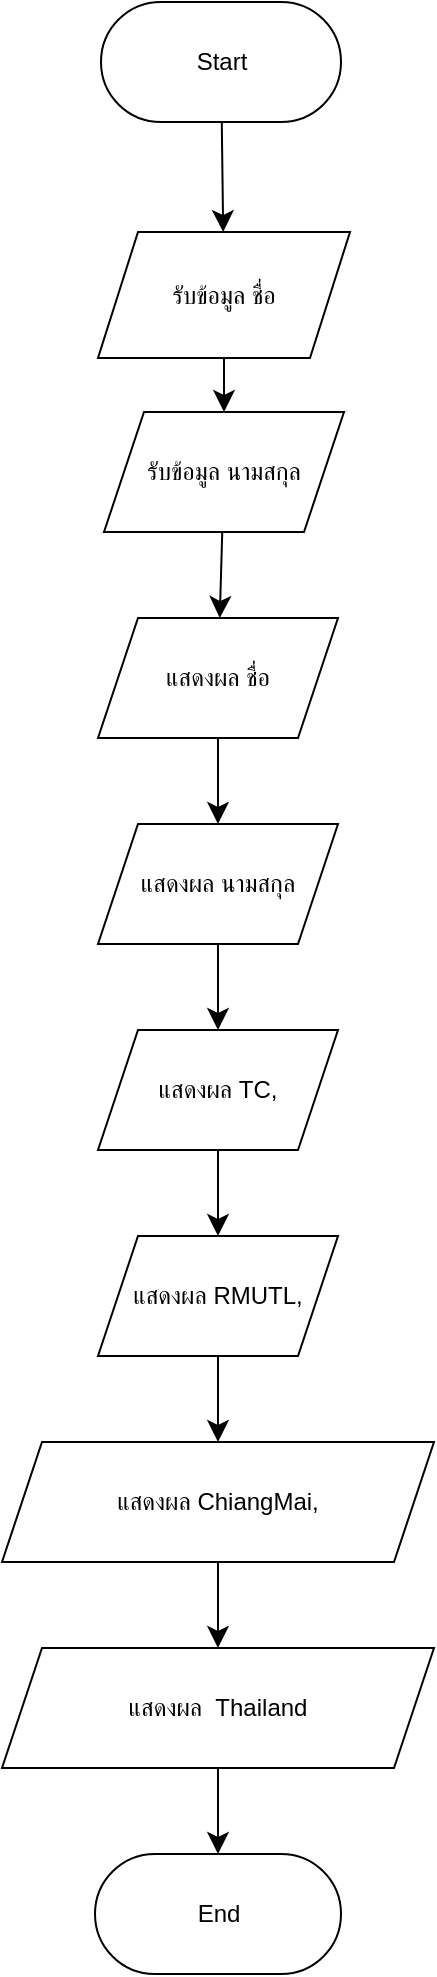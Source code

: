 <mxfile version="24.9.0">
  <diagram id="6SiOVoqLQWHYyK924Z2G" name="Page-2">
    <mxGraphModel dx="1073" dy="1323" grid="0" gridSize="10" guides="1" tooltips="1" connect="1" arrows="1" fold="1" page="0" pageScale="1" pageWidth="827" pageHeight="1169" math="0" shadow="0">
      <root>
        <mxCell id="0" />
        <mxCell id="1" parent="0" />
        <mxCell id="TC7Gc77UsIQIzNwlmf3q-8" value="" style="edgeStyle=none;curved=1;rounded=0;orthogonalLoop=1;jettySize=auto;html=1;fontSize=12;startSize=8;endSize=8;" edge="1" parent="1" source="TC7Gc77UsIQIzNwlmf3q-1" target="TC7Gc77UsIQIzNwlmf3q-7">
          <mxGeometry relative="1" as="geometry" />
        </mxCell>
        <mxCell id="TC7Gc77UsIQIzNwlmf3q-1" value="Start" style="rounded=1;whiteSpace=wrap;html=1;arcSize=50;" vertex="1" parent="1">
          <mxGeometry x="297.5" y="113" width="120" height="60" as="geometry" />
        </mxCell>
        <mxCell id="TC7Gc77UsIQIzNwlmf3q-11" value="" style="edgeStyle=none;curved=1;rounded=0;orthogonalLoop=1;jettySize=auto;html=1;fontSize=12;startSize=8;endSize=8;" edge="1" parent="1" source="TC7Gc77UsIQIzNwlmf3q-7" target="TC7Gc77UsIQIzNwlmf3q-10">
          <mxGeometry relative="1" as="geometry" />
        </mxCell>
        <mxCell id="TC7Gc77UsIQIzNwlmf3q-7" value="รับข้อมูล ชื่อ" style="shape=parallelogram;perimeter=parallelogramPerimeter;whiteSpace=wrap;html=1;fixedSize=1;rounded=1;arcSize=0;" vertex="1" parent="1">
          <mxGeometry x="296" y="228" width="126" height="63" as="geometry" />
        </mxCell>
        <mxCell id="TC7Gc77UsIQIzNwlmf3q-13" value="" style="edgeStyle=none;curved=1;rounded=0;orthogonalLoop=1;jettySize=auto;html=1;fontSize=12;startSize=8;endSize=8;" edge="1" parent="1" source="TC7Gc77UsIQIzNwlmf3q-10" target="TC7Gc77UsIQIzNwlmf3q-12">
          <mxGeometry relative="1" as="geometry" />
        </mxCell>
        <mxCell id="TC7Gc77UsIQIzNwlmf3q-10" value="รับข้อมูล นามสกุล" style="shape=parallelogram;perimeter=parallelogramPerimeter;whiteSpace=wrap;html=1;fixedSize=1;rounded=1;arcSize=0;" vertex="1" parent="1">
          <mxGeometry x="299" y="318" width="120" height="60" as="geometry" />
        </mxCell>
        <mxCell id="TC7Gc77UsIQIzNwlmf3q-15" value="" style="edgeStyle=none;curved=1;rounded=0;orthogonalLoop=1;jettySize=auto;html=1;fontSize=12;startSize=8;endSize=8;" edge="1" parent="1" source="TC7Gc77UsIQIzNwlmf3q-12" target="TC7Gc77UsIQIzNwlmf3q-14">
          <mxGeometry relative="1" as="geometry" />
        </mxCell>
        <mxCell id="TC7Gc77UsIQIzNwlmf3q-12" value="แสดงผล ชื่อ" style="shape=parallelogram;perimeter=parallelogramPerimeter;whiteSpace=wrap;html=1;fixedSize=1;rounded=1;arcSize=0;" vertex="1" parent="1">
          <mxGeometry x="296" y="421" width="120" height="60" as="geometry" />
        </mxCell>
        <mxCell id="TC7Gc77UsIQIzNwlmf3q-17" value="" style="edgeStyle=none;curved=1;rounded=0;orthogonalLoop=1;jettySize=auto;html=1;fontSize=12;startSize=8;endSize=8;" edge="1" parent="1" source="TC7Gc77UsIQIzNwlmf3q-14" target="TC7Gc77UsIQIzNwlmf3q-16">
          <mxGeometry relative="1" as="geometry" />
        </mxCell>
        <mxCell id="TC7Gc77UsIQIzNwlmf3q-14" value="แสดงผล นามสกุล" style="shape=parallelogram;perimeter=parallelogramPerimeter;whiteSpace=wrap;html=1;fixedSize=1;rounded=1;arcSize=0;" vertex="1" parent="1">
          <mxGeometry x="296" y="524" width="120" height="60" as="geometry" />
        </mxCell>
        <mxCell id="TC7Gc77UsIQIzNwlmf3q-19" value="" style="edgeStyle=none;curved=1;rounded=0;orthogonalLoop=1;jettySize=auto;html=1;fontSize=12;startSize=8;endSize=8;" edge="1" parent="1" source="TC7Gc77UsIQIzNwlmf3q-16" target="TC7Gc77UsIQIzNwlmf3q-18">
          <mxGeometry relative="1" as="geometry" />
        </mxCell>
        <mxCell id="TC7Gc77UsIQIzNwlmf3q-16" value="แสดงผล TC," style="shape=parallelogram;perimeter=parallelogramPerimeter;whiteSpace=wrap;html=1;fixedSize=1;rounded=1;arcSize=0;" vertex="1" parent="1">
          <mxGeometry x="296" y="627" width="120" height="60" as="geometry" />
        </mxCell>
        <mxCell id="TC7Gc77UsIQIzNwlmf3q-21" value="" style="edgeStyle=none;curved=1;rounded=0;orthogonalLoop=1;jettySize=auto;html=1;fontSize=12;startSize=8;endSize=8;" edge="1" parent="1" source="TC7Gc77UsIQIzNwlmf3q-18" target="TC7Gc77UsIQIzNwlmf3q-20">
          <mxGeometry relative="1" as="geometry" />
        </mxCell>
        <mxCell id="TC7Gc77UsIQIzNwlmf3q-18" value="แสดงผล RMUTL," style="shape=parallelogram;perimeter=parallelogramPerimeter;whiteSpace=wrap;html=1;fixedSize=1;rounded=1;arcSize=0;" vertex="1" parent="1">
          <mxGeometry x="296" y="730" width="120" height="60" as="geometry" />
        </mxCell>
        <mxCell id="TC7Gc77UsIQIzNwlmf3q-23" value="" style="edgeStyle=none;curved=1;rounded=0;orthogonalLoop=1;jettySize=auto;html=1;fontSize=12;startSize=8;endSize=8;" edge="1" parent="1" source="TC7Gc77UsIQIzNwlmf3q-20" target="TC7Gc77UsIQIzNwlmf3q-22">
          <mxGeometry relative="1" as="geometry" />
        </mxCell>
        <mxCell id="TC7Gc77UsIQIzNwlmf3q-20" value="แสดงผล ChiangMai," style="shape=parallelogram;perimeter=parallelogramPerimeter;whiteSpace=wrap;html=1;fixedSize=1;rounded=1;arcSize=0;" vertex="1" parent="1">
          <mxGeometry x="248" y="833" width="216" height="60" as="geometry" />
        </mxCell>
        <mxCell id="TC7Gc77UsIQIzNwlmf3q-25" value="" style="edgeStyle=none;curved=1;rounded=0;orthogonalLoop=1;jettySize=auto;html=1;fontSize=12;startSize=8;endSize=8;" edge="1" parent="1" source="TC7Gc77UsIQIzNwlmf3q-22" target="TC7Gc77UsIQIzNwlmf3q-24">
          <mxGeometry relative="1" as="geometry" />
        </mxCell>
        <mxCell id="TC7Gc77UsIQIzNwlmf3q-22" value="แสดงผล &amp;nbsp;Thailand" style="shape=parallelogram;perimeter=parallelogramPerimeter;whiteSpace=wrap;html=1;fixedSize=1;rounded=1;arcSize=0;" vertex="1" parent="1">
          <mxGeometry x="248" y="936" width="216" height="60" as="geometry" />
        </mxCell>
        <mxCell id="TC7Gc77UsIQIzNwlmf3q-24" value="End" style="rounded=1;whiteSpace=wrap;html=1;arcSize=50;" vertex="1" parent="1">
          <mxGeometry x="294.5" y="1039" width="123" height="60" as="geometry" />
        </mxCell>
      </root>
    </mxGraphModel>
  </diagram>
</mxfile>
